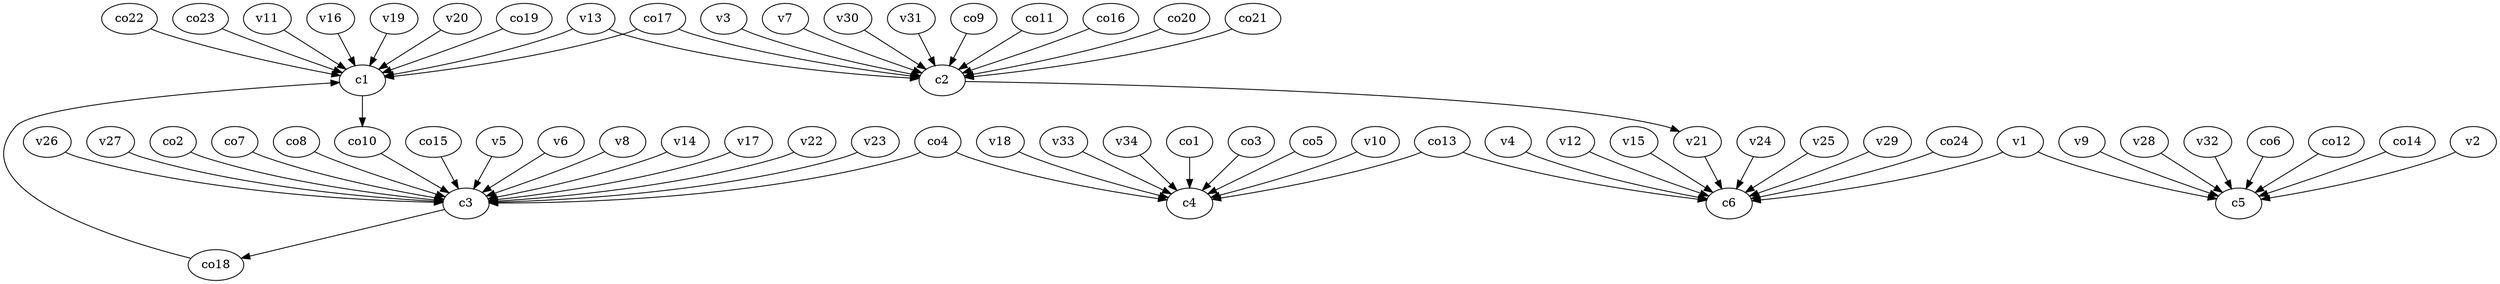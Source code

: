 strict digraph  {
c1;
c2;
c3;
c4;
c5;
c6;
v1;
v2;
v3;
v4;
v5;
v6;
v7;
v8;
v9;
v10;
v11;
v12;
v13;
v14;
v15;
v16;
v17;
v18;
v19;
v20;
v21;
v22;
v23;
v24;
v25;
v26;
v27;
v28;
v29;
v30;
v31;
v32;
v33;
v34;
co1;
co2;
co3;
co4;
co5;
co6;
co7;
co8;
co9;
co10;
co11;
co12;
co13;
co14;
co15;
co16;
co17;
co18;
co19;
co20;
co21;
co22;
co23;
co24;
c1 -> co10  [weight=1];
c2 -> v21  [weight=1];
c3 -> co18  [weight=1];
v1 -> c5  [weight=1];
v1 -> c6  [weight=1];
v2 -> c5  [weight=1];
v3 -> c2  [weight=1];
v4 -> c6  [weight=1];
v5 -> c3  [weight=1];
v6 -> c3  [weight=1];
v7 -> c2  [weight=1];
v8 -> c3  [weight=1];
v9 -> c5  [weight=1];
v10 -> c4  [weight=1];
v11 -> c1  [weight=1];
v12 -> c6  [weight=1];
v13 -> c1  [weight=1];
v13 -> c2  [weight=1];
v14 -> c3  [weight=1];
v15 -> c6  [weight=1];
v16 -> c1  [weight=1];
v17 -> c3  [weight=1];
v18 -> c4  [weight=1];
v19 -> c1  [weight=1];
v20 -> c1  [weight=1];
v21 -> c6  [weight=1];
v22 -> c3  [weight=1];
v23 -> c3  [weight=1];
v24 -> c6  [weight=1];
v25 -> c6  [weight=1];
v26 -> c3  [weight=1];
v27 -> c3  [weight=1];
v28 -> c5  [weight=1];
v29 -> c6  [weight=1];
v30 -> c2  [weight=1];
v31 -> c2  [weight=1];
v32 -> c5  [weight=1];
v33 -> c4  [weight=1];
v34 -> c4  [weight=1];
co1 -> c4  [weight=1];
co2 -> c3  [weight=1];
co3 -> c4  [weight=1];
co4 -> c3  [weight=1];
co4 -> c4  [weight=1];
co5 -> c4  [weight=1];
co6 -> c5  [weight=1];
co7 -> c3  [weight=1];
co8 -> c3  [weight=1];
co9 -> c2  [weight=1];
co10 -> c3  [weight=1];
co11 -> c2  [weight=1];
co12 -> c5  [weight=1];
co13 -> c6  [weight=1];
co13 -> c4  [weight=1];
co14 -> c5  [weight=1];
co15 -> c3  [weight=1];
co16 -> c2  [weight=1];
co17 -> c2  [weight=1];
co17 -> c1  [weight=1];
co18 -> c1  [weight=1];
co19 -> c1  [weight=1];
co20 -> c2  [weight=1];
co21 -> c2  [weight=1];
co22 -> c1  [weight=1];
co23 -> c1  [weight=1];
co24 -> c6  [weight=1];
}
